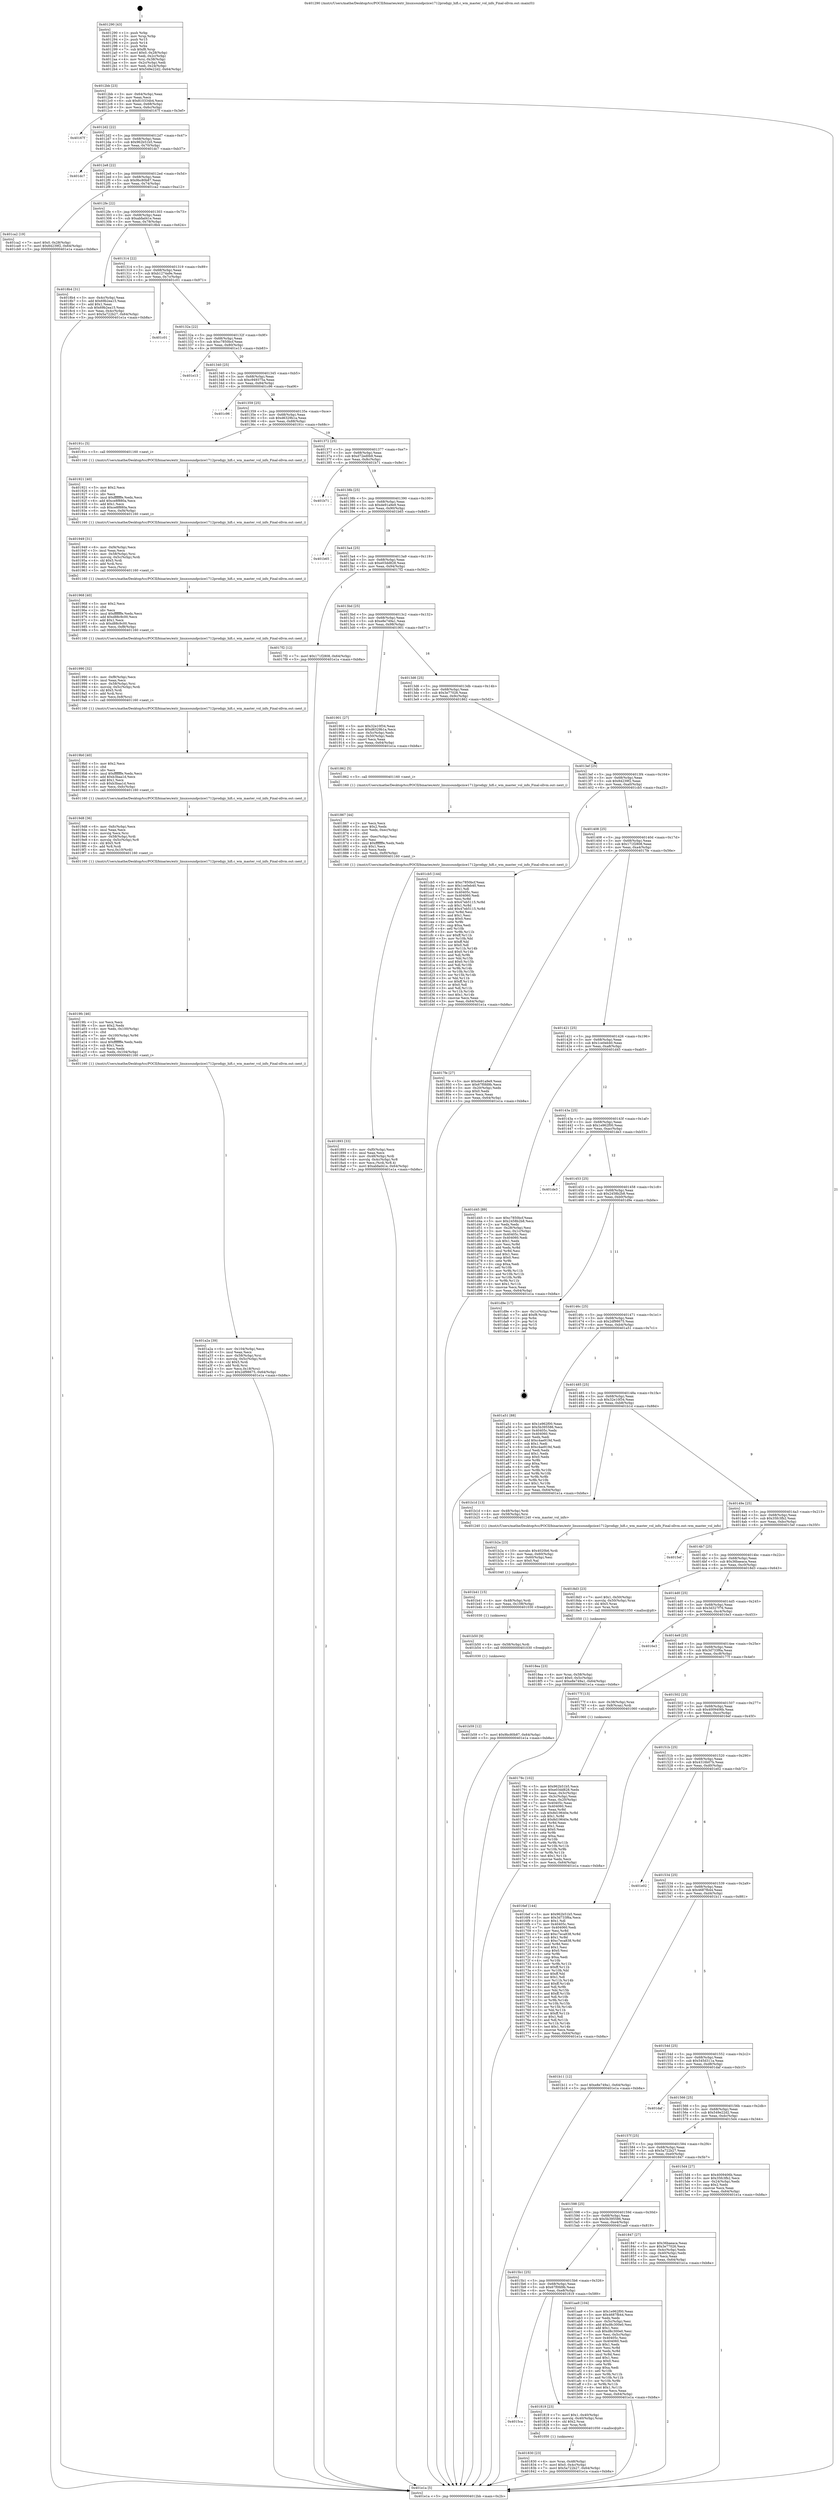 digraph "0x401290" {
  label = "0x401290 (/mnt/c/Users/mathe/Desktop/tcc/POCII/binaries/extr_linuxsoundpciice1712prodigy_hifi.c_wm_master_vol_info_Final-ollvm.out::main(0))"
  labelloc = "t"
  node[shape=record]

  Entry [label="",width=0.3,height=0.3,shape=circle,fillcolor=black,style=filled]
  "0x4012bb" [label="{
     0x4012bb [23]\l
     | [instrs]\l
     &nbsp;&nbsp;0x4012bb \<+3\>: mov -0x64(%rbp),%eax\l
     &nbsp;&nbsp;0x4012be \<+2\>: mov %eax,%ecx\l
     &nbsp;&nbsp;0x4012c0 \<+6\>: sub $0x810334b4,%ecx\l
     &nbsp;&nbsp;0x4012c6 \<+3\>: mov %eax,-0x68(%rbp)\l
     &nbsp;&nbsp;0x4012c9 \<+3\>: mov %ecx,-0x6c(%rbp)\l
     &nbsp;&nbsp;0x4012cc \<+6\>: je 000000000040167f \<main+0x3ef\>\l
  }"]
  "0x40167f" [label="{
     0x40167f\l
  }", style=dashed]
  "0x4012d2" [label="{
     0x4012d2 [22]\l
     | [instrs]\l
     &nbsp;&nbsp;0x4012d2 \<+5\>: jmp 00000000004012d7 \<main+0x47\>\l
     &nbsp;&nbsp;0x4012d7 \<+3\>: mov -0x68(%rbp),%eax\l
     &nbsp;&nbsp;0x4012da \<+5\>: sub $0x962b51b5,%eax\l
     &nbsp;&nbsp;0x4012df \<+3\>: mov %eax,-0x70(%rbp)\l
     &nbsp;&nbsp;0x4012e2 \<+6\>: je 0000000000401dc7 \<main+0xb37\>\l
  }"]
  Exit [label="",width=0.3,height=0.3,shape=circle,fillcolor=black,style=filled,peripheries=2]
  "0x401dc7" [label="{
     0x401dc7\l
  }", style=dashed]
  "0x4012e8" [label="{
     0x4012e8 [22]\l
     | [instrs]\l
     &nbsp;&nbsp;0x4012e8 \<+5\>: jmp 00000000004012ed \<main+0x5d\>\l
     &nbsp;&nbsp;0x4012ed \<+3\>: mov -0x68(%rbp),%eax\l
     &nbsp;&nbsp;0x4012f0 \<+5\>: sub $0x9bc80b87,%eax\l
     &nbsp;&nbsp;0x4012f5 \<+3\>: mov %eax,-0x74(%rbp)\l
     &nbsp;&nbsp;0x4012f8 \<+6\>: je 0000000000401ca2 \<main+0xa12\>\l
  }"]
  "0x401b59" [label="{
     0x401b59 [12]\l
     | [instrs]\l
     &nbsp;&nbsp;0x401b59 \<+7\>: movl $0x9bc80b87,-0x64(%rbp)\l
     &nbsp;&nbsp;0x401b60 \<+5\>: jmp 0000000000401e1a \<main+0xb8a\>\l
  }"]
  "0x401ca2" [label="{
     0x401ca2 [19]\l
     | [instrs]\l
     &nbsp;&nbsp;0x401ca2 \<+7\>: movl $0x0,-0x28(%rbp)\l
     &nbsp;&nbsp;0x401ca9 \<+7\>: movl $0x84239f2,-0x64(%rbp)\l
     &nbsp;&nbsp;0x401cb0 \<+5\>: jmp 0000000000401e1a \<main+0xb8a\>\l
  }"]
  "0x4012fe" [label="{
     0x4012fe [22]\l
     | [instrs]\l
     &nbsp;&nbsp;0x4012fe \<+5\>: jmp 0000000000401303 \<main+0x73\>\l
     &nbsp;&nbsp;0x401303 \<+3\>: mov -0x68(%rbp),%eax\l
     &nbsp;&nbsp;0x401306 \<+5\>: sub $0xabfad41e,%eax\l
     &nbsp;&nbsp;0x40130b \<+3\>: mov %eax,-0x78(%rbp)\l
     &nbsp;&nbsp;0x40130e \<+6\>: je 00000000004018b4 \<main+0x624\>\l
  }"]
  "0x401b50" [label="{
     0x401b50 [9]\l
     | [instrs]\l
     &nbsp;&nbsp;0x401b50 \<+4\>: mov -0x58(%rbp),%rdi\l
     &nbsp;&nbsp;0x401b54 \<+5\>: call 0000000000401030 \<free@plt\>\l
     | [calls]\l
     &nbsp;&nbsp;0x401030 \{1\} (unknown)\l
  }"]
  "0x4018b4" [label="{
     0x4018b4 [31]\l
     | [instrs]\l
     &nbsp;&nbsp;0x4018b4 \<+3\>: mov -0x4c(%rbp),%eax\l
     &nbsp;&nbsp;0x4018b7 \<+5\>: add $0x69b2ea15,%eax\l
     &nbsp;&nbsp;0x4018bc \<+3\>: add $0x1,%eax\l
     &nbsp;&nbsp;0x4018bf \<+5\>: sub $0x69b2ea15,%eax\l
     &nbsp;&nbsp;0x4018c4 \<+3\>: mov %eax,-0x4c(%rbp)\l
     &nbsp;&nbsp;0x4018c7 \<+7\>: movl $0x5a722b27,-0x64(%rbp)\l
     &nbsp;&nbsp;0x4018ce \<+5\>: jmp 0000000000401e1a \<main+0xb8a\>\l
  }"]
  "0x401314" [label="{
     0x401314 [22]\l
     | [instrs]\l
     &nbsp;&nbsp;0x401314 \<+5\>: jmp 0000000000401319 \<main+0x89\>\l
     &nbsp;&nbsp;0x401319 \<+3\>: mov -0x68(%rbp),%eax\l
     &nbsp;&nbsp;0x40131c \<+5\>: sub $0xb1274a9e,%eax\l
     &nbsp;&nbsp;0x401321 \<+3\>: mov %eax,-0x7c(%rbp)\l
     &nbsp;&nbsp;0x401324 \<+6\>: je 0000000000401c01 \<main+0x971\>\l
  }"]
  "0x401b41" [label="{
     0x401b41 [15]\l
     | [instrs]\l
     &nbsp;&nbsp;0x401b41 \<+4\>: mov -0x48(%rbp),%rdi\l
     &nbsp;&nbsp;0x401b45 \<+6\>: mov %eax,-0x108(%rbp)\l
     &nbsp;&nbsp;0x401b4b \<+5\>: call 0000000000401030 \<free@plt\>\l
     | [calls]\l
     &nbsp;&nbsp;0x401030 \{1\} (unknown)\l
  }"]
  "0x401c01" [label="{
     0x401c01\l
  }", style=dashed]
  "0x40132a" [label="{
     0x40132a [22]\l
     | [instrs]\l
     &nbsp;&nbsp;0x40132a \<+5\>: jmp 000000000040132f \<main+0x9f\>\l
     &nbsp;&nbsp;0x40132f \<+3\>: mov -0x68(%rbp),%eax\l
     &nbsp;&nbsp;0x401332 \<+5\>: sub $0xc7850bcf,%eax\l
     &nbsp;&nbsp;0x401337 \<+3\>: mov %eax,-0x80(%rbp)\l
     &nbsp;&nbsp;0x40133a \<+6\>: je 0000000000401e13 \<main+0xb83\>\l
  }"]
  "0x401b2a" [label="{
     0x401b2a [23]\l
     | [instrs]\l
     &nbsp;&nbsp;0x401b2a \<+10\>: movabs $0x4020b6,%rdi\l
     &nbsp;&nbsp;0x401b34 \<+3\>: mov %eax,-0x60(%rbp)\l
     &nbsp;&nbsp;0x401b37 \<+3\>: mov -0x60(%rbp),%esi\l
     &nbsp;&nbsp;0x401b3a \<+2\>: mov $0x0,%al\l
     &nbsp;&nbsp;0x401b3c \<+5\>: call 0000000000401040 \<printf@plt\>\l
     | [calls]\l
     &nbsp;&nbsp;0x401040 \{1\} (unknown)\l
  }"]
  "0x401e13" [label="{
     0x401e13\l
  }", style=dashed]
  "0x401340" [label="{
     0x401340 [25]\l
     | [instrs]\l
     &nbsp;&nbsp;0x401340 \<+5\>: jmp 0000000000401345 \<main+0xb5\>\l
     &nbsp;&nbsp;0x401345 \<+3\>: mov -0x68(%rbp),%eax\l
     &nbsp;&nbsp;0x401348 \<+5\>: sub $0xc949375a,%eax\l
     &nbsp;&nbsp;0x40134d \<+6\>: mov %eax,-0x84(%rbp)\l
     &nbsp;&nbsp;0x401353 \<+6\>: je 0000000000401c96 \<main+0xa06\>\l
  }"]
  "0x401a2a" [label="{
     0x401a2a [39]\l
     | [instrs]\l
     &nbsp;&nbsp;0x401a2a \<+6\>: mov -0x104(%rbp),%ecx\l
     &nbsp;&nbsp;0x401a30 \<+3\>: imul %eax,%ecx\l
     &nbsp;&nbsp;0x401a33 \<+4\>: mov -0x58(%rbp),%rsi\l
     &nbsp;&nbsp;0x401a37 \<+4\>: movslq -0x5c(%rbp),%rdi\l
     &nbsp;&nbsp;0x401a3b \<+4\>: shl $0x5,%rdi\l
     &nbsp;&nbsp;0x401a3f \<+3\>: add %rdi,%rsi\l
     &nbsp;&nbsp;0x401a42 \<+3\>: mov %ecx,0x18(%rsi)\l
     &nbsp;&nbsp;0x401a45 \<+7\>: movl $0x2df98675,-0x64(%rbp)\l
     &nbsp;&nbsp;0x401a4c \<+5\>: jmp 0000000000401e1a \<main+0xb8a\>\l
  }"]
  "0x401c96" [label="{
     0x401c96\l
  }", style=dashed]
  "0x401359" [label="{
     0x401359 [25]\l
     | [instrs]\l
     &nbsp;&nbsp;0x401359 \<+5\>: jmp 000000000040135e \<main+0xce\>\l
     &nbsp;&nbsp;0x40135e \<+3\>: mov -0x68(%rbp),%eax\l
     &nbsp;&nbsp;0x401361 \<+5\>: sub $0xd6329b1a,%eax\l
     &nbsp;&nbsp;0x401366 \<+6\>: mov %eax,-0x88(%rbp)\l
     &nbsp;&nbsp;0x40136c \<+6\>: je 000000000040191c \<main+0x68c\>\l
  }"]
  "0x4019fc" [label="{
     0x4019fc [46]\l
     | [instrs]\l
     &nbsp;&nbsp;0x4019fc \<+2\>: xor %ecx,%ecx\l
     &nbsp;&nbsp;0x4019fe \<+5\>: mov $0x2,%edx\l
     &nbsp;&nbsp;0x401a03 \<+6\>: mov %edx,-0x100(%rbp)\l
     &nbsp;&nbsp;0x401a09 \<+1\>: cltd\l
     &nbsp;&nbsp;0x401a0a \<+7\>: mov -0x100(%rbp),%r9d\l
     &nbsp;&nbsp;0x401a11 \<+3\>: idiv %r9d\l
     &nbsp;&nbsp;0x401a14 \<+6\>: imul $0xfffffffe,%edx,%edx\l
     &nbsp;&nbsp;0x401a1a \<+3\>: sub $0x1,%ecx\l
     &nbsp;&nbsp;0x401a1d \<+2\>: sub %ecx,%edx\l
     &nbsp;&nbsp;0x401a1f \<+6\>: mov %edx,-0x104(%rbp)\l
     &nbsp;&nbsp;0x401a25 \<+5\>: call 0000000000401160 \<next_i\>\l
     | [calls]\l
     &nbsp;&nbsp;0x401160 \{1\} (/mnt/c/Users/mathe/Desktop/tcc/POCII/binaries/extr_linuxsoundpciice1712prodigy_hifi.c_wm_master_vol_info_Final-ollvm.out::next_i)\l
  }"]
  "0x40191c" [label="{
     0x40191c [5]\l
     | [instrs]\l
     &nbsp;&nbsp;0x40191c \<+5\>: call 0000000000401160 \<next_i\>\l
     | [calls]\l
     &nbsp;&nbsp;0x401160 \{1\} (/mnt/c/Users/mathe/Desktop/tcc/POCII/binaries/extr_linuxsoundpciice1712prodigy_hifi.c_wm_master_vol_info_Final-ollvm.out::next_i)\l
  }"]
  "0x401372" [label="{
     0x401372 [25]\l
     | [instrs]\l
     &nbsp;&nbsp;0x401372 \<+5\>: jmp 0000000000401377 \<main+0xe7\>\l
     &nbsp;&nbsp;0x401377 \<+3\>: mov -0x68(%rbp),%eax\l
     &nbsp;&nbsp;0x40137a \<+5\>: sub $0xd72ed0b9,%eax\l
     &nbsp;&nbsp;0x40137f \<+6\>: mov %eax,-0x8c(%rbp)\l
     &nbsp;&nbsp;0x401385 \<+6\>: je 0000000000401b71 \<main+0x8e1\>\l
  }"]
  "0x4019d8" [label="{
     0x4019d8 [36]\l
     | [instrs]\l
     &nbsp;&nbsp;0x4019d8 \<+6\>: mov -0xfc(%rbp),%ecx\l
     &nbsp;&nbsp;0x4019de \<+3\>: imul %eax,%ecx\l
     &nbsp;&nbsp;0x4019e1 \<+3\>: movslq %ecx,%rsi\l
     &nbsp;&nbsp;0x4019e4 \<+4\>: mov -0x58(%rbp),%rdi\l
     &nbsp;&nbsp;0x4019e8 \<+4\>: movslq -0x5c(%rbp),%r8\l
     &nbsp;&nbsp;0x4019ec \<+4\>: shl $0x5,%r8\l
     &nbsp;&nbsp;0x4019f0 \<+3\>: add %r8,%rdi\l
     &nbsp;&nbsp;0x4019f3 \<+4\>: mov %rsi,0x10(%rdi)\l
     &nbsp;&nbsp;0x4019f7 \<+5\>: call 0000000000401160 \<next_i\>\l
     | [calls]\l
     &nbsp;&nbsp;0x401160 \{1\} (/mnt/c/Users/mathe/Desktop/tcc/POCII/binaries/extr_linuxsoundpciice1712prodigy_hifi.c_wm_master_vol_info_Final-ollvm.out::next_i)\l
  }"]
  "0x401b71" [label="{
     0x401b71\l
  }", style=dashed]
  "0x40138b" [label="{
     0x40138b [25]\l
     | [instrs]\l
     &nbsp;&nbsp;0x40138b \<+5\>: jmp 0000000000401390 \<main+0x100\>\l
     &nbsp;&nbsp;0x401390 \<+3\>: mov -0x68(%rbp),%eax\l
     &nbsp;&nbsp;0x401393 \<+5\>: sub $0xde91a9e9,%eax\l
     &nbsp;&nbsp;0x401398 \<+6\>: mov %eax,-0x90(%rbp)\l
     &nbsp;&nbsp;0x40139e \<+6\>: je 0000000000401b65 \<main+0x8d5\>\l
  }"]
  "0x4019b0" [label="{
     0x4019b0 [40]\l
     | [instrs]\l
     &nbsp;&nbsp;0x4019b0 \<+5\>: mov $0x2,%ecx\l
     &nbsp;&nbsp;0x4019b5 \<+1\>: cltd\l
     &nbsp;&nbsp;0x4019b6 \<+2\>: idiv %ecx\l
     &nbsp;&nbsp;0x4019b8 \<+6\>: imul $0xfffffffe,%edx,%ecx\l
     &nbsp;&nbsp;0x4019be \<+6\>: add $0xb3baa1d,%ecx\l
     &nbsp;&nbsp;0x4019c4 \<+3\>: add $0x1,%ecx\l
     &nbsp;&nbsp;0x4019c7 \<+6\>: sub $0xb3baa1d,%ecx\l
     &nbsp;&nbsp;0x4019cd \<+6\>: mov %ecx,-0xfc(%rbp)\l
     &nbsp;&nbsp;0x4019d3 \<+5\>: call 0000000000401160 \<next_i\>\l
     | [calls]\l
     &nbsp;&nbsp;0x401160 \{1\} (/mnt/c/Users/mathe/Desktop/tcc/POCII/binaries/extr_linuxsoundpciice1712prodigy_hifi.c_wm_master_vol_info_Final-ollvm.out::next_i)\l
  }"]
  "0x401b65" [label="{
     0x401b65\l
  }", style=dashed]
  "0x4013a4" [label="{
     0x4013a4 [25]\l
     | [instrs]\l
     &nbsp;&nbsp;0x4013a4 \<+5\>: jmp 00000000004013a9 \<main+0x119\>\l
     &nbsp;&nbsp;0x4013a9 \<+3\>: mov -0x68(%rbp),%eax\l
     &nbsp;&nbsp;0x4013ac \<+5\>: sub $0xe03dd828,%eax\l
     &nbsp;&nbsp;0x4013b1 \<+6\>: mov %eax,-0x94(%rbp)\l
     &nbsp;&nbsp;0x4013b7 \<+6\>: je 00000000004017f2 \<main+0x562\>\l
  }"]
  "0x401990" [label="{
     0x401990 [32]\l
     | [instrs]\l
     &nbsp;&nbsp;0x401990 \<+6\>: mov -0xf8(%rbp),%ecx\l
     &nbsp;&nbsp;0x401996 \<+3\>: imul %eax,%ecx\l
     &nbsp;&nbsp;0x401999 \<+4\>: mov -0x58(%rbp),%rsi\l
     &nbsp;&nbsp;0x40199d \<+4\>: movslq -0x5c(%rbp),%rdi\l
     &nbsp;&nbsp;0x4019a1 \<+4\>: shl $0x5,%rdi\l
     &nbsp;&nbsp;0x4019a5 \<+3\>: add %rdi,%rsi\l
     &nbsp;&nbsp;0x4019a8 \<+3\>: mov %ecx,0x8(%rsi)\l
     &nbsp;&nbsp;0x4019ab \<+5\>: call 0000000000401160 \<next_i\>\l
     | [calls]\l
     &nbsp;&nbsp;0x401160 \{1\} (/mnt/c/Users/mathe/Desktop/tcc/POCII/binaries/extr_linuxsoundpciice1712prodigy_hifi.c_wm_master_vol_info_Final-ollvm.out::next_i)\l
  }"]
  "0x4017f2" [label="{
     0x4017f2 [12]\l
     | [instrs]\l
     &nbsp;&nbsp;0x4017f2 \<+7\>: movl $0x171f2808,-0x64(%rbp)\l
     &nbsp;&nbsp;0x4017f9 \<+5\>: jmp 0000000000401e1a \<main+0xb8a\>\l
  }"]
  "0x4013bd" [label="{
     0x4013bd [25]\l
     | [instrs]\l
     &nbsp;&nbsp;0x4013bd \<+5\>: jmp 00000000004013c2 \<main+0x132\>\l
     &nbsp;&nbsp;0x4013c2 \<+3\>: mov -0x68(%rbp),%eax\l
     &nbsp;&nbsp;0x4013c5 \<+5\>: sub $0xe8e749a1,%eax\l
     &nbsp;&nbsp;0x4013ca \<+6\>: mov %eax,-0x98(%rbp)\l
     &nbsp;&nbsp;0x4013d0 \<+6\>: je 0000000000401901 \<main+0x671\>\l
  }"]
  "0x401968" [label="{
     0x401968 [40]\l
     | [instrs]\l
     &nbsp;&nbsp;0x401968 \<+5\>: mov $0x2,%ecx\l
     &nbsp;&nbsp;0x40196d \<+1\>: cltd\l
     &nbsp;&nbsp;0x40196e \<+2\>: idiv %ecx\l
     &nbsp;&nbsp;0x401970 \<+6\>: imul $0xfffffffe,%edx,%ecx\l
     &nbsp;&nbsp;0x401976 \<+6\>: add $0xd88c9c00,%ecx\l
     &nbsp;&nbsp;0x40197c \<+3\>: add $0x1,%ecx\l
     &nbsp;&nbsp;0x40197f \<+6\>: sub $0xd88c9c00,%ecx\l
     &nbsp;&nbsp;0x401985 \<+6\>: mov %ecx,-0xf8(%rbp)\l
     &nbsp;&nbsp;0x40198b \<+5\>: call 0000000000401160 \<next_i\>\l
     | [calls]\l
     &nbsp;&nbsp;0x401160 \{1\} (/mnt/c/Users/mathe/Desktop/tcc/POCII/binaries/extr_linuxsoundpciice1712prodigy_hifi.c_wm_master_vol_info_Final-ollvm.out::next_i)\l
  }"]
  "0x401901" [label="{
     0x401901 [27]\l
     | [instrs]\l
     &nbsp;&nbsp;0x401901 \<+5\>: mov $0x32e10f34,%eax\l
     &nbsp;&nbsp;0x401906 \<+5\>: mov $0xd6329b1a,%ecx\l
     &nbsp;&nbsp;0x40190b \<+3\>: mov -0x5c(%rbp),%edx\l
     &nbsp;&nbsp;0x40190e \<+3\>: cmp -0x50(%rbp),%edx\l
     &nbsp;&nbsp;0x401911 \<+3\>: cmovl %ecx,%eax\l
     &nbsp;&nbsp;0x401914 \<+3\>: mov %eax,-0x64(%rbp)\l
     &nbsp;&nbsp;0x401917 \<+5\>: jmp 0000000000401e1a \<main+0xb8a\>\l
  }"]
  "0x4013d6" [label="{
     0x4013d6 [25]\l
     | [instrs]\l
     &nbsp;&nbsp;0x4013d6 \<+5\>: jmp 00000000004013db \<main+0x14b\>\l
     &nbsp;&nbsp;0x4013db \<+3\>: mov -0x68(%rbp),%eax\l
     &nbsp;&nbsp;0x4013de \<+5\>: sub $0x3e77026,%eax\l
     &nbsp;&nbsp;0x4013e3 \<+6\>: mov %eax,-0x9c(%rbp)\l
     &nbsp;&nbsp;0x4013e9 \<+6\>: je 0000000000401862 \<main+0x5d2\>\l
  }"]
  "0x401949" [label="{
     0x401949 [31]\l
     | [instrs]\l
     &nbsp;&nbsp;0x401949 \<+6\>: mov -0xf4(%rbp),%ecx\l
     &nbsp;&nbsp;0x40194f \<+3\>: imul %eax,%ecx\l
     &nbsp;&nbsp;0x401952 \<+4\>: mov -0x58(%rbp),%rsi\l
     &nbsp;&nbsp;0x401956 \<+4\>: movslq -0x5c(%rbp),%rdi\l
     &nbsp;&nbsp;0x40195a \<+4\>: shl $0x5,%rdi\l
     &nbsp;&nbsp;0x40195e \<+3\>: add %rdi,%rsi\l
     &nbsp;&nbsp;0x401961 \<+2\>: mov %ecx,(%rsi)\l
     &nbsp;&nbsp;0x401963 \<+5\>: call 0000000000401160 \<next_i\>\l
     | [calls]\l
     &nbsp;&nbsp;0x401160 \{1\} (/mnt/c/Users/mathe/Desktop/tcc/POCII/binaries/extr_linuxsoundpciice1712prodigy_hifi.c_wm_master_vol_info_Final-ollvm.out::next_i)\l
  }"]
  "0x401862" [label="{
     0x401862 [5]\l
     | [instrs]\l
     &nbsp;&nbsp;0x401862 \<+5\>: call 0000000000401160 \<next_i\>\l
     | [calls]\l
     &nbsp;&nbsp;0x401160 \{1\} (/mnt/c/Users/mathe/Desktop/tcc/POCII/binaries/extr_linuxsoundpciice1712prodigy_hifi.c_wm_master_vol_info_Final-ollvm.out::next_i)\l
  }"]
  "0x4013ef" [label="{
     0x4013ef [25]\l
     | [instrs]\l
     &nbsp;&nbsp;0x4013ef \<+5\>: jmp 00000000004013f4 \<main+0x164\>\l
     &nbsp;&nbsp;0x4013f4 \<+3\>: mov -0x68(%rbp),%eax\l
     &nbsp;&nbsp;0x4013f7 \<+5\>: sub $0x84239f2,%eax\l
     &nbsp;&nbsp;0x4013fc \<+6\>: mov %eax,-0xa0(%rbp)\l
     &nbsp;&nbsp;0x401402 \<+6\>: je 0000000000401cb5 \<main+0xa25\>\l
  }"]
  "0x401921" [label="{
     0x401921 [40]\l
     | [instrs]\l
     &nbsp;&nbsp;0x401921 \<+5\>: mov $0x2,%ecx\l
     &nbsp;&nbsp;0x401926 \<+1\>: cltd\l
     &nbsp;&nbsp;0x401927 \<+2\>: idiv %ecx\l
     &nbsp;&nbsp;0x401929 \<+6\>: imul $0xfffffffe,%edx,%ecx\l
     &nbsp;&nbsp;0x40192f \<+6\>: add $0xce8f880a,%ecx\l
     &nbsp;&nbsp;0x401935 \<+3\>: add $0x1,%ecx\l
     &nbsp;&nbsp;0x401938 \<+6\>: sub $0xce8f880a,%ecx\l
     &nbsp;&nbsp;0x40193e \<+6\>: mov %ecx,-0xf4(%rbp)\l
     &nbsp;&nbsp;0x401944 \<+5\>: call 0000000000401160 \<next_i\>\l
     | [calls]\l
     &nbsp;&nbsp;0x401160 \{1\} (/mnt/c/Users/mathe/Desktop/tcc/POCII/binaries/extr_linuxsoundpciice1712prodigy_hifi.c_wm_master_vol_info_Final-ollvm.out::next_i)\l
  }"]
  "0x401cb5" [label="{
     0x401cb5 [144]\l
     | [instrs]\l
     &nbsp;&nbsp;0x401cb5 \<+5\>: mov $0xc7850bcf,%eax\l
     &nbsp;&nbsp;0x401cba \<+5\>: mov $0x1ce0eb40,%ecx\l
     &nbsp;&nbsp;0x401cbf \<+2\>: mov $0x1,%dl\l
     &nbsp;&nbsp;0x401cc1 \<+7\>: mov 0x40405c,%esi\l
     &nbsp;&nbsp;0x401cc8 \<+7\>: mov 0x404060,%edi\l
     &nbsp;&nbsp;0x401ccf \<+3\>: mov %esi,%r8d\l
     &nbsp;&nbsp;0x401cd2 \<+7\>: sub $0x47eb5115,%r8d\l
     &nbsp;&nbsp;0x401cd9 \<+4\>: sub $0x1,%r8d\l
     &nbsp;&nbsp;0x401cdd \<+7\>: add $0x47eb5115,%r8d\l
     &nbsp;&nbsp;0x401ce4 \<+4\>: imul %r8d,%esi\l
     &nbsp;&nbsp;0x401ce8 \<+3\>: and $0x1,%esi\l
     &nbsp;&nbsp;0x401ceb \<+3\>: cmp $0x0,%esi\l
     &nbsp;&nbsp;0x401cee \<+4\>: sete %r9b\l
     &nbsp;&nbsp;0x401cf2 \<+3\>: cmp $0xa,%edi\l
     &nbsp;&nbsp;0x401cf5 \<+4\>: setl %r10b\l
     &nbsp;&nbsp;0x401cf9 \<+3\>: mov %r9b,%r11b\l
     &nbsp;&nbsp;0x401cfc \<+4\>: xor $0xff,%r11b\l
     &nbsp;&nbsp;0x401d00 \<+3\>: mov %r10b,%bl\l
     &nbsp;&nbsp;0x401d03 \<+3\>: xor $0xff,%bl\l
     &nbsp;&nbsp;0x401d06 \<+3\>: xor $0x0,%dl\l
     &nbsp;&nbsp;0x401d09 \<+3\>: mov %r11b,%r14b\l
     &nbsp;&nbsp;0x401d0c \<+4\>: and $0x0,%r14b\l
     &nbsp;&nbsp;0x401d10 \<+3\>: and %dl,%r9b\l
     &nbsp;&nbsp;0x401d13 \<+3\>: mov %bl,%r15b\l
     &nbsp;&nbsp;0x401d16 \<+4\>: and $0x0,%r15b\l
     &nbsp;&nbsp;0x401d1a \<+3\>: and %dl,%r10b\l
     &nbsp;&nbsp;0x401d1d \<+3\>: or %r9b,%r14b\l
     &nbsp;&nbsp;0x401d20 \<+3\>: or %r10b,%r15b\l
     &nbsp;&nbsp;0x401d23 \<+3\>: xor %r15b,%r14b\l
     &nbsp;&nbsp;0x401d26 \<+3\>: or %bl,%r11b\l
     &nbsp;&nbsp;0x401d29 \<+4\>: xor $0xff,%r11b\l
     &nbsp;&nbsp;0x401d2d \<+3\>: or $0x0,%dl\l
     &nbsp;&nbsp;0x401d30 \<+3\>: and %dl,%r11b\l
     &nbsp;&nbsp;0x401d33 \<+3\>: or %r11b,%r14b\l
     &nbsp;&nbsp;0x401d36 \<+4\>: test $0x1,%r14b\l
     &nbsp;&nbsp;0x401d3a \<+3\>: cmovne %ecx,%eax\l
     &nbsp;&nbsp;0x401d3d \<+3\>: mov %eax,-0x64(%rbp)\l
     &nbsp;&nbsp;0x401d40 \<+5\>: jmp 0000000000401e1a \<main+0xb8a\>\l
  }"]
  "0x401408" [label="{
     0x401408 [25]\l
     | [instrs]\l
     &nbsp;&nbsp;0x401408 \<+5\>: jmp 000000000040140d \<main+0x17d\>\l
     &nbsp;&nbsp;0x40140d \<+3\>: mov -0x68(%rbp),%eax\l
     &nbsp;&nbsp;0x401410 \<+5\>: sub $0x171f2808,%eax\l
     &nbsp;&nbsp;0x401415 \<+6\>: mov %eax,-0xa4(%rbp)\l
     &nbsp;&nbsp;0x40141b \<+6\>: je 00000000004017fe \<main+0x56e\>\l
  }"]
  "0x4018ea" [label="{
     0x4018ea [23]\l
     | [instrs]\l
     &nbsp;&nbsp;0x4018ea \<+4\>: mov %rax,-0x58(%rbp)\l
     &nbsp;&nbsp;0x4018ee \<+7\>: movl $0x0,-0x5c(%rbp)\l
     &nbsp;&nbsp;0x4018f5 \<+7\>: movl $0xe8e749a1,-0x64(%rbp)\l
     &nbsp;&nbsp;0x4018fc \<+5\>: jmp 0000000000401e1a \<main+0xb8a\>\l
  }"]
  "0x4017fe" [label="{
     0x4017fe [27]\l
     | [instrs]\l
     &nbsp;&nbsp;0x4017fe \<+5\>: mov $0xde91a9e9,%eax\l
     &nbsp;&nbsp;0x401803 \<+5\>: mov $0x67f0fd9b,%ecx\l
     &nbsp;&nbsp;0x401808 \<+3\>: mov -0x20(%rbp),%edx\l
     &nbsp;&nbsp;0x40180b \<+3\>: cmp $0x0,%edx\l
     &nbsp;&nbsp;0x40180e \<+3\>: cmove %ecx,%eax\l
     &nbsp;&nbsp;0x401811 \<+3\>: mov %eax,-0x64(%rbp)\l
     &nbsp;&nbsp;0x401814 \<+5\>: jmp 0000000000401e1a \<main+0xb8a\>\l
  }"]
  "0x401421" [label="{
     0x401421 [25]\l
     | [instrs]\l
     &nbsp;&nbsp;0x401421 \<+5\>: jmp 0000000000401426 \<main+0x196\>\l
     &nbsp;&nbsp;0x401426 \<+3\>: mov -0x68(%rbp),%eax\l
     &nbsp;&nbsp;0x401429 \<+5\>: sub $0x1ce0eb40,%eax\l
     &nbsp;&nbsp;0x40142e \<+6\>: mov %eax,-0xa8(%rbp)\l
     &nbsp;&nbsp;0x401434 \<+6\>: je 0000000000401d45 \<main+0xab5\>\l
  }"]
  "0x401893" [label="{
     0x401893 [33]\l
     | [instrs]\l
     &nbsp;&nbsp;0x401893 \<+6\>: mov -0xf0(%rbp),%ecx\l
     &nbsp;&nbsp;0x401899 \<+3\>: imul %eax,%ecx\l
     &nbsp;&nbsp;0x40189c \<+4\>: mov -0x48(%rbp),%rdi\l
     &nbsp;&nbsp;0x4018a0 \<+4\>: movslq -0x4c(%rbp),%r8\l
     &nbsp;&nbsp;0x4018a4 \<+4\>: mov %ecx,(%rdi,%r8,4)\l
     &nbsp;&nbsp;0x4018a8 \<+7\>: movl $0xabfad41e,-0x64(%rbp)\l
     &nbsp;&nbsp;0x4018af \<+5\>: jmp 0000000000401e1a \<main+0xb8a\>\l
  }"]
  "0x401d45" [label="{
     0x401d45 [89]\l
     | [instrs]\l
     &nbsp;&nbsp;0x401d45 \<+5\>: mov $0xc7850bcf,%eax\l
     &nbsp;&nbsp;0x401d4a \<+5\>: mov $0x2458b2b8,%ecx\l
     &nbsp;&nbsp;0x401d4f \<+2\>: xor %edx,%edx\l
     &nbsp;&nbsp;0x401d51 \<+3\>: mov -0x28(%rbp),%esi\l
     &nbsp;&nbsp;0x401d54 \<+3\>: mov %esi,-0x1c(%rbp)\l
     &nbsp;&nbsp;0x401d57 \<+7\>: mov 0x40405c,%esi\l
     &nbsp;&nbsp;0x401d5e \<+7\>: mov 0x404060,%edi\l
     &nbsp;&nbsp;0x401d65 \<+3\>: sub $0x1,%edx\l
     &nbsp;&nbsp;0x401d68 \<+3\>: mov %esi,%r8d\l
     &nbsp;&nbsp;0x401d6b \<+3\>: add %edx,%r8d\l
     &nbsp;&nbsp;0x401d6e \<+4\>: imul %r8d,%esi\l
     &nbsp;&nbsp;0x401d72 \<+3\>: and $0x1,%esi\l
     &nbsp;&nbsp;0x401d75 \<+3\>: cmp $0x0,%esi\l
     &nbsp;&nbsp;0x401d78 \<+4\>: sete %r9b\l
     &nbsp;&nbsp;0x401d7c \<+3\>: cmp $0xa,%edi\l
     &nbsp;&nbsp;0x401d7f \<+4\>: setl %r10b\l
     &nbsp;&nbsp;0x401d83 \<+3\>: mov %r9b,%r11b\l
     &nbsp;&nbsp;0x401d86 \<+3\>: and %r10b,%r11b\l
     &nbsp;&nbsp;0x401d89 \<+3\>: xor %r10b,%r9b\l
     &nbsp;&nbsp;0x401d8c \<+3\>: or %r9b,%r11b\l
     &nbsp;&nbsp;0x401d8f \<+4\>: test $0x1,%r11b\l
     &nbsp;&nbsp;0x401d93 \<+3\>: cmovne %ecx,%eax\l
     &nbsp;&nbsp;0x401d96 \<+3\>: mov %eax,-0x64(%rbp)\l
     &nbsp;&nbsp;0x401d99 \<+5\>: jmp 0000000000401e1a \<main+0xb8a\>\l
  }"]
  "0x40143a" [label="{
     0x40143a [25]\l
     | [instrs]\l
     &nbsp;&nbsp;0x40143a \<+5\>: jmp 000000000040143f \<main+0x1af\>\l
     &nbsp;&nbsp;0x40143f \<+3\>: mov -0x68(%rbp),%eax\l
     &nbsp;&nbsp;0x401442 \<+5\>: sub $0x1e962f00,%eax\l
     &nbsp;&nbsp;0x401447 \<+6\>: mov %eax,-0xac(%rbp)\l
     &nbsp;&nbsp;0x40144d \<+6\>: je 0000000000401de3 \<main+0xb53\>\l
  }"]
  "0x401867" [label="{
     0x401867 [44]\l
     | [instrs]\l
     &nbsp;&nbsp;0x401867 \<+2\>: xor %ecx,%ecx\l
     &nbsp;&nbsp;0x401869 \<+5\>: mov $0x2,%edx\l
     &nbsp;&nbsp;0x40186e \<+6\>: mov %edx,-0xec(%rbp)\l
     &nbsp;&nbsp;0x401874 \<+1\>: cltd\l
     &nbsp;&nbsp;0x401875 \<+6\>: mov -0xec(%rbp),%esi\l
     &nbsp;&nbsp;0x40187b \<+2\>: idiv %esi\l
     &nbsp;&nbsp;0x40187d \<+6\>: imul $0xfffffffe,%edx,%edx\l
     &nbsp;&nbsp;0x401883 \<+3\>: sub $0x1,%ecx\l
     &nbsp;&nbsp;0x401886 \<+2\>: sub %ecx,%edx\l
     &nbsp;&nbsp;0x401888 \<+6\>: mov %edx,-0xf0(%rbp)\l
     &nbsp;&nbsp;0x40188e \<+5\>: call 0000000000401160 \<next_i\>\l
     | [calls]\l
     &nbsp;&nbsp;0x401160 \{1\} (/mnt/c/Users/mathe/Desktop/tcc/POCII/binaries/extr_linuxsoundpciice1712prodigy_hifi.c_wm_master_vol_info_Final-ollvm.out::next_i)\l
  }"]
  "0x401de3" [label="{
     0x401de3\l
  }", style=dashed]
  "0x401453" [label="{
     0x401453 [25]\l
     | [instrs]\l
     &nbsp;&nbsp;0x401453 \<+5\>: jmp 0000000000401458 \<main+0x1c8\>\l
     &nbsp;&nbsp;0x401458 \<+3\>: mov -0x68(%rbp),%eax\l
     &nbsp;&nbsp;0x40145b \<+5\>: sub $0x2458b2b8,%eax\l
     &nbsp;&nbsp;0x401460 \<+6\>: mov %eax,-0xb0(%rbp)\l
     &nbsp;&nbsp;0x401466 \<+6\>: je 0000000000401d9e \<main+0xb0e\>\l
  }"]
  "0x401830" [label="{
     0x401830 [23]\l
     | [instrs]\l
     &nbsp;&nbsp;0x401830 \<+4\>: mov %rax,-0x48(%rbp)\l
     &nbsp;&nbsp;0x401834 \<+7\>: movl $0x0,-0x4c(%rbp)\l
     &nbsp;&nbsp;0x40183b \<+7\>: movl $0x5a722b27,-0x64(%rbp)\l
     &nbsp;&nbsp;0x401842 \<+5\>: jmp 0000000000401e1a \<main+0xb8a\>\l
  }"]
  "0x401d9e" [label="{
     0x401d9e [17]\l
     | [instrs]\l
     &nbsp;&nbsp;0x401d9e \<+3\>: mov -0x1c(%rbp),%eax\l
     &nbsp;&nbsp;0x401da1 \<+7\>: add $0xf8,%rsp\l
     &nbsp;&nbsp;0x401da8 \<+1\>: pop %rbx\l
     &nbsp;&nbsp;0x401da9 \<+2\>: pop %r14\l
     &nbsp;&nbsp;0x401dab \<+2\>: pop %r15\l
     &nbsp;&nbsp;0x401dad \<+1\>: pop %rbp\l
     &nbsp;&nbsp;0x401dae \<+1\>: ret\l
  }"]
  "0x40146c" [label="{
     0x40146c [25]\l
     | [instrs]\l
     &nbsp;&nbsp;0x40146c \<+5\>: jmp 0000000000401471 \<main+0x1e1\>\l
     &nbsp;&nbsp;0x401471 \<+3\>: mov -0x68(%rbp),%eax\l
     &nbsp;&nbsp;0x401474 \<+5\>: sub $0x2df98675,%eax\l
     &nbsp;&nbsp;0x401479 \<+6\>: mov %eax,-0xb4(%rbp)\l
     &nbsp;&nbsp;0x40147f \<+6\>: je 0000000000401a51 \<main+0x7c1\>\l
  }"]
  "0x4015ca" [label="{
     0x4015ca\l
  }", style=dashed]
  "0x401a51" [label="{
     0x401a51 [88]\l
     | [instrs]\l
     &nbsp;&nbsp;0x401a51 \<+5\>: mov $0x1e962f00,%eax\l
     &nbsp;&nbsp;0x401a56 \<+5\>: mov $0x5b395586,%ecx\l
     &nbsp;&nbsp;0x401a5b \<+7\>: mov 0x40405c,%edx\l
     &nbsp;&nbsp;0x401a62 \<+7\>: mov 0x404060,%esi\l
     &nbsp;&nbsp;0x401a69 \<+2\>: mov %edx,%edi\l
     &nbsp;&nbsp;0x401a6b \<+6\>: add $0xc4ae919d,%edi\l
     &nbsp;&nbsp;0x401a71 \<+3\>: sub $0x1,%edi\l
     &nbsp;&nbsp;0x401a74 \<+6\>: sub $0xc4ae919d,%edi\l
     &nbsp;&nbsp;0x401a7a \<+3\>: imul %edi,%edx\l
     &nbsp;&nbsp;0x401a7d \<+3\>: and $0x1,%edx\l
     &nbsp;&nbsp;0x401a80 \<+3\>: cmp $0x0,%edx\l
     &nbsp;&nbsp;0x401a83 \<+4\>: sete %r8b\l
     &nbsp;&nbsp;0x401a87 \<+3\>: cmp $0xa,%esi\l
     &nbsp;&nbsp;0x401a8a \<+4\>: setl %r9b\l
     &nbsp;&nbsp;0x401a8e \<+3\>: mov %r8b,%r10b\l
     &nbsp;&nbsp;0x401a91 \<+3\>: and %r9b,%r10b\l
     &nbsp;&nbsp;0x401a94 \<+3\>: xor %r9b,%r8b\l
     &nbsp;&nbsp;0x401a97 \<+3\>: or %r8b,%r10b\l
     &nbsp;&nbsp;0x401a9a \<+4\>: test $0x1,%r10b\l
     &nbsp;&nbsp;0x401a9e \<+3\>: cmovne %ecx,%eax\l
     &nbsp;&nbsp;0x401aa1 \<+3\>: mov %eax,-0x64(%rbp)\l
     &nbsp;&nbsp;0x401aa4 \<+5\>: jmp 0000000000401e1a \<main+0xb8a\>\l
  }"]
  "0x401485" [label="{
     0x401485 [25]\l
     | [instrs]\l
     &nbsp;&nbsp;0x401485 \<+5\>: jmp 000000000040148a \<main+0x1fa\>\l
     &nbsp;&nbsp;0x40148a \<+3\>: mov -0x68(%rbp),%eax\l
     &nbsp;&nbsp;0x40148d \<+5\>: sub $0x32e10f34,%eax\l
     &nbsp;&nbsp;0x401492 \<+6\>: mov %eax,-0xb8(%rbp)\l
     &nbsp;&nbsp;0x401498 \<+6\>: je 0000000000401b1d \<main+0x88d\>\l
  }"]
  "0x401819" [label="{
     0x401819 [23]\l
     | [instrs]\l
     &nbsp;&nbsp;0x401819 \<+7\>: movl $0x1,-0x40(%rbp)\l
     &nbsp;&nbsp;0x401820 \<+4\>: movslq -0x40(%rbp),%rax\l
     &nbsp;&nbsp;0x401824 \<+4\>: shl $0x2,%rax\l
     &nbsp;&nbsp;0x401828 \<+3\>: mov %rax,%rdi\l
     &nbsp;&nbsp;0x40182b \<+5\>: call 0000000000401050 \<malloc@plt\>\l
     | [calls]\l
     &nbsp;&nbsp;0x401050 \{1\} (unknown)\l
  }"]
  "0x401b1d" [label="{
     0x401b1d [13]\l
     | [instrs]\l
     &nbsp;&nbsp;0x401b1d \<+4\>: mov -0x48(%rbp),%rdi\l
     &nbsp;&nbsp;0x401b21 \<+4\>: mov -0x58(%rbp),%rsi\l
     &nbsp;&nbsp;0x401b25 \<+5\>: call 0000000000401240 \<wm_master_vol_info\>\l
     | [calls]\l
     &nbsp;&nbsp;0x401240 \{1\} (/mnt/c/Users/mathe/Desktop/tcc/POCII/binaries/extr_linuxsoundpciice1712prodigy_hifi.c_wm_master_vol_info_Final-ollvm.out::wm_master_vol_info)\l
  }"]
  "0x40149e" [label="{
     0x40149e [25]\l
     | [instrs]\l
     &nbsp;&nbsp;0x40149e \<+5\>: jmp 00000000004014a3 \<main+0x213\>\l
     &nbsp;&nbsp;0x4014a3 \<+3\>: mov -0x68(%rbp),%eax\l
     &nbsp;&nbsp;0x4014a6 \<+5\>: sub $0x35fc3fb2,%eax\l
     &nbsp;&nbsp;0x4014ab \<+6\>: mov %eax,-0xbc(%rbp)\l
     &nbsp;&nbsp;0x4014b1 \<+6\>: je 00000000004015ef \<main+0x35f\>\l
  }"]
  "0x4015b1" [label="{
     0x4015b1 [25]\l
     | [instrs]\l
     &nbsp;&nbsp;0x4015b1 \<+5\>: jmp 00000000004015b6 \<main+0x326\>\l
     &nbsp;&nbsp;0x4015b6 \<+3\>: mov -0x68(%rbp),%eax\l
     &nbsp;&nbsp;0x4015b9 \<+5\>: sub $0x67f0fd9b,%eax\l
     &nbsp;&nbsp;0x4015be \<+6\>: mov %eax,-0xe8(%rbp)\l
     &nbsp;&nbsp;0x4015c4 \<+6\>: je 0000000000401819 \<main+0x589\>\l
  }"]
  "0x4015ef" [label="{
     0x4015ef\l
  }", style=dashed]
  "0x4014b7" [label="{
     0x4014b7 [25]\l
     | [instrs]\l
     &nbsp;&nbsp;0x4014b7 \<+5\>: jmp 00000000004014bc \<main+0x22c\>\l
     &nbsp;&nbsp;0x4014bc \<+3\>: mov -0x68(%rbp),%eax\l
     &nbsp;&nbsp;0x4014bf \<+5\>: sub $0x36baeaca,%eax\l
     &nbsp;&nbsp;0x4014c4 \<+6\>: mov %eax,-0xc0(%rbp)\l
     &nbsp;&nbsp;0x4014ca \<+6\>: je 00000000004018d3 \<main+0x643\>\l
  }"]
  "0x401aa9" [label="{
     0x401aa9 [104]\l
     | [instrs]\l
     &nbsp;&nbsp;0x401aa9 \<+5\>: mov $0x1e962f00,%eax\l
     &nbsp;&nbsp;0x401aae \<+5\>: mov $0x4687fb44,%ecx\l
     &nbsp;&nbsp;0x401ab3 \<+2\>: xor %edx,%edx\l
     &nbsp;&nbsp;0x401ab5 \<+3\>: mov -0x5c(%rbp),%esi\l
     &nbsp;&nbsp;0x401ab8 \<+6\>: add $0xd8c300e0,%esi\l
     &nbsp;&nbsp;0x401abe \<+3\>: add $0x1,%esi\l
     &nbsp;&nbsp;0x401ac1 \<+6\>: sub $0xd8c300e0,%esi\l
     &nbsp;&nbsp;0x401ac7 \<+3\>: mov %esi,-0x5c(%rbp)\l
     &nbsp;&nbsp;0x401aca \<+7\>: mov 0x40405c,%esi\l
     &nbsp;&nbsp;0x401ad1 \<+7\>: mov 0x404060,%edi\l
     &nbsp;&nbsp;0x401ad8 \<+3\>: sub $0x1,%edx\l
     &nbsp;&nbsp;0x401adb \<+3\>: mov %esi,%r8d\l
     &nbsp;&nbsp;0x401ade \<+3\>: add %edx,%r8d\l
     &nbsp;&nbsp;0x401ae1 \<+4\>: imul %r8d,%esi\l
     &nbsp;&nbsp;0x401ae5 \<+3\>: and $0x1,%esi\l
     &nbsp;&nbsp;0x401ae8 \<+3\>: cmp $0x0,%esi\l
     &nbsp;&nbsp;0x401aeb \<+4\>: sete %r9b\l
     &nbsp;&nbsp;0x401aef \<+3\>: cmp $0xa,%edi\l
     &nbsp;&nbsp;0x401af2 \<+4\>: setl %r10b\l
     &nbsp;&nbsp;0x401af6 \<+3\>: mov %r9b,%r11b\l
     &nbsp;&nbsp;0x401af9 \<+3\>: and %r10b,%r11b\l
     &nbsp;&nbsp;0x401afc \<+3\>: xor %r10b,%r9b\l
     &nbsp;&nbsp;0x401aff \<+3\>: or %r9b,%r11b\l
     &nbsp;&nbsp;0x401b02 \<+4\>: test $0x1,%r11b\l
     &nbsp;&nbsp;0x401b06 \<+3\>: cmovne %ecx,%eax\l
     &nbsp;&nbsp;0x401b09 \<+3\>: mov %eax,-0x64(%rbp)\l
     &nbsp;&nbsp;0x401b0c \<+5\>: jmp 0000000000401e1a \<main+0xb8a\>\l
  }"]
  "0x4018d3" [label="{
     0x4018d3 [23]\l
     | [instrs]\l
     &nbsp;&nbsp;0x4018d3 \<+7\>: movl $0x1,-0x50(%rbp)\l
     &nbsp;&nbsp;0x4018da \<+4\>: movslq -0x50(%rbp),%rax\l
     &nbsp;&nbsp;0x4018de \<+4\>: shl $0x5,%rax\l
     &nbsp;&nbsp;0x4018e2 \<+3\>: mov %rax,%rdi\l
     &nbsp;&nbsp;0x4018e5 \<+5\>: call 0000000000401050 \<malloc@plt\>\l
     | [calls]\l
     &nbsp;&nbsp;0x401050 \{1\} (unknown)\l
  }"]
  "0x4014d0" [label="{
     0x4014d0 [25]\l
     | [instrs]\l
     &nbsp;&nbsp;0x4014d0 \<+5\>: jmp 00000000004014d5 \<main+0x245\>\l
     &nbsp;&nbsp;0x4014d5 \<+3\>: mov -0x68(%rbp),%eax\l
     &nbsp;&nbsp;0x4014d8 \<+5\>: sub $0x3d327f76,%eax\l
     &nbsp;&nbsp;0x4014dd \<+6\>: mov %eax,-0xc4(%rbp)\l
     &nbsp;&nbsp;0x4014e3 \<+6\>: je 00000000004016e3 \<main+0x453\>\l
  }"]
  "0x401598" [label="{
     0x401598 [25]\l
     | [instrs]\l
     &nbsp;&nbsp;0x401598 \<+5\>: jmp 000000000040159d \<main+0x30d\>\l
     &nbsp;&nbsp;0x40159d \<+3\>: mov -0x68(%rbp),%eax\l
     &nbsp;&nbsp;0x4015a0 \<+5\>: sub $0x5b395586,%eax\l
     &nbsp;&nbsp;0x4015a5 \<+6\>: mov %eax,-0xe4(%rbp)\l
     &nbsp;&nbsp;0x4015ab \<+6\>: je 0000000000401aa9 \<main+0x819\>\l
  }"]
  "0x4016e3" [label="{
     0x4016e3\l
  }", style=dashed]
  "0x4014e9" [label="{
     0x4014e9 [25]\l
     | [instrs]\l
     &nbsp;&nbsp;0x4014e9 \<+5\>: jmp 00000000004014ee \<main+0x25e\>\l
     &nbsp;&nbsp;0x4014ee \<+3\>: mov -0x68(%rbp),%eax\l
     &nbsp;&nbsp;0x4014f1 \<+5\>: sub $0x3d733f6a,%eax\l
     &nbsp;&nbsp;0x4014f6 \<+6\>: mov %eax,-0xc8(%rbp)\l
     &nbsp;&nbsp;0x4014fc \<+6\>: je 000000000040177f \<main+0x4ef\>\l
  }"]
  "0x401847" [label="{
     0x401847 [27]\l
     | [instrs]\l
     &nbsp;&nbsp;0x401847 \<+5\>: mov $0x36baeaca,%eax\l
     &nbsp;&nbsp;0x40184c \<+5\>: mov $0x3e77026,%ecx\l
     &nbsp;&nbsp;0x401851 \<+3\>: mov -0x4c(%rbp),%edx\l
     &nbsp;&nbsp;0x401854 \<+3\>: cmp -0x40(%rbp),%edx\l
     &nbsp;&nbsp;0x401857 \<+3\>: cmovl %ecx,%eax\l
     &nbsp;&nbsp;0x40185a \<+3\>: mov %eax,-0x64(%rbp)\l
     &nbsp;&nbsp;0x40185d \<+5\>: jmp 0000000000401e1a \<main+0xb8a\>\l
  }"]
  "0x40177f" [label="{
     0x40177f [13]\l
     | [instrs]\l
     &nbsp;&nbsp;0x40177f \<+4\>: mov -0x38(%rbp),%rax\l
     &nbsp;&nbsp;0x401783 \<+4\>: mov 0x8(%rax),%rdi\l
     &nbsp;&nbsp;0x401787 \<+5\>: call 0000000000401060 \<atoi@plt\>\l
     | [calls]\l
     &nbsp;&nbsp;0x401060 \{1\} (unknown)\l
  }"]
  "0x401502" [label="{
     0x401502 [25]\l
     | [instrs]\l
     &nbsp;&nbsp;0x401502 \<+5\>: jmp 0000000000401507 \<main+0x277\>\l
     &nbsp;&nbsp;0x401507 \<+3\>: mov -0x68(%rbp),%eax\l
     &nbsp;&nbsp;0x40150a \<+5\>: sub $0x4009406b,%eax\l
     &nbsp;&nbsp;0x40150f \<+6\>: mov %eax,-0xcc(%rbp)\l
     &nbsp;&nbsp;0x401515 \<+6\>: je 00000000004016ef \<main+0x45f\>\l
  }"]
  "0x40178c" [label="{
     0x40178c [102]\l
     | [instrs]\l
     &nbsp;&nbsp;0x40178c \<+5\>: mov $0x962b51b5,%ecx\l
     &nbsp;&nbsp;0x401791 \<+5\>: mov $0xe03dd828,%edx\l
     &nbsp;&nbsp;0x401796 \<+3\>: mov %eax,-0x3c(%rbp)\l
     &nbsp;&nbsp;0x401799 \<+3\>: mov -0x3c(%rbp),%eax\l
     &nbsp;&nbsp;0x40179c \<+3\>: mov %eax,-0x20(%rbp)\l
     &nbsp;&nbsp;0x40179f \<+7\>: mov 0x40405c,%eax\l
     &nbsp;&nbsp;0x4017a6 \<+7\>: mov 0x404060,%esi\l
     &nbsp;&nbsp;0x4017ad \<+3\>: mov %eax,%r8d\l
     &nbsp;&nbsp;0x4017b0 \<+7\>: sub $0x8d19640e,%r8d\l
     &nbsp;&nbsp;0x4017b7 \<+4\>: sub $0x1,%r8d\l
     &nbsp;&nbsp;0x4017bb \<+7\>: add $0x8d19640e,%r8d\l
     &nbsp;&nbsp;0x4017c2 \<+4\>: imul %r8d,%eax\l
     &nbsp;&nbsp;0x4017c6 \<+3\>: and $0x1,%eax\l
     &nbsp;&nbsp;0x4017c9 \<+3\>: cmp $0x0,%eax\l
     &nbsp;&nbsp;0x4017cc \<+4\>: sete %r9b\l
     &nbsp;&nbsp;0x4017d0 \<+3\>: cmp $0xa,%esi\l
     &nbsp;&nbsp;0x4017d3 \<+4\>: setl %r10b\l
     &nbsp;&nbsp;0x4017d7 \<+3\>: mov %r9b,%r11b\l
     &nbsp;&nbsp;0x4017da \<+3\>: and %r10b,%r11b\l
     &nbsp;&nbsp;0x4017dd \<+3\>: xor %r10b,%r9b\l
     &nbsp;&nbsp;0x4017e0 \<+3\>: or %r9b,%r11b\l
     &nbsp;&nbsp;0x4017e3 \<+4\>: test $0x1,%r11b\l
     &nbsp;&nbsp;0x4017e7 \<+3\>: cmovne %edx,%ecx\l
     &nbsp;&nbsp;0x4017ea \<+3\>: mov %ecx,-0x64(%rbp)\l
     &nbsp;&nbsp;0x4017ed \<+5\>: jmp 0000000000401e1a \<main+0xb8a\>\l
  }"]
  "0x4016ef" [label="{
     0x4016ef [144]\l
     | [instrs]\l
     &nbsp;&nbsp;0x4016ef \<+5\>: mov $0x962b51b5,%eax\l
     &nbsp;&nbsp;0x4016f4 \<+5\>: mov $0x3d733f6a,%ecx\l
     &nbsp;&nbsp;0x4016f9 \<+2\>: mov $0x1,%dl\l
     &nbsp;&nbsp;0x4016fb \<+7\>: mov 0x40405c,%esi\l
     &nbsp;&nbsp;0x401702 \<+7\>: mov 0x404060,%edi\l
     &nbsp;&nbsp;0x401709 \<+3\>: mov %esi,%r8d\l
     &nbsp;&nbsp;0x40170c \<+7\>: add $0xc7eca838,%r8d\l
     &nbsp;&nbsp;0x401713 \<+4\>: sub $0x1,%r8d\l
     &nbsp;&nbsp;0x401717 \<+7\>: sub $0xc7eca838,%r8d\l
     &nbsp;&nbsp;0x40171e \<+4\>: imul %r8d,%esi\l
     &nbsp;&nbsp;0x401722 \<+3\>: and $0x1,%esi\l
     &nbsp;&nbsp;0x401725 \<+3\>: cmp $0x0,%esi\l
     &nbsp;&nbsp;0x401728 \<+4\>: sete %r9b\l
     &nbsp;&nbsp;0x40172c \<+3\>: cmp $0xa,%edi\l
     &nbsp;&nbsp;0x40172f \<+4\>: setl %r10b\l
     &nbsp;&nbsp;0x401733 \<+3\>: mov %r9b,%r11b\l
     &nbsp;&nbsp;0x401736 \<+4\>: xor $0xff,%r11b\l
     &nbsp;&nbsp;0x40173a \<+3\>: mov %r10b,%bl\l
     &nbsp;&nbsp;0x40173d \<+3\>: xor $0xff,%bl\l
     &nbsp;&nbsp;0x401740 \<+3\>: xor $0x1,%dl\l
     &nbsp;&nbsp;0x401743 \<+3\>: mov %r11b,%r14b\l
     &nbsp;&nbsp;0x401746 \<+4\>: and $0xff,%r14b\l
     &nbsp;&nbsp;0x40174a \<+3\>: and %dl,%r9b\l
     &nbsp;&nbsp;0x40174d \<+3\>: mov %bl,%r15b\l
     &nbsp;&nbsp;0x401750 \<+4\>: and $0xff,%r15b\l
     &nbsp;&nbsp;0x401754 \<+3\>: and %dl,%r10b\l
     &nbsp;&nbsp;0x401757 \<+3\>: or %r9b,%r14b\l
     &nbsp;&nbsp;0x40175a \<+3\>: or %r10b,%r15b\l
     &nbsp;&nbsp;0x40175d \<+3\>: xor %r15b,%r14b\l
     &nbsp;&nbsp;0x401760 \<+3\>: or %bl,%r11b\l
     &nbsp;&nbsp;0x401763 \<+4\>: xor $0xff,%r11b\l
     &nbsp;&nbsp;0x401767 \<+3\>: or $0x1,%dl\l
     &nbsp;&nbsp;0x40176a \<+3\>: and %dl,%r11b\l
     &nbsp;&nbsp;0x40176d \<+3\>: or %r11b,%r14b\l
     &nbsp;&nbsp;0x401770 \<+4\>: test $0x1,%r14b\l
     &nbsp;&nbsp;0x401774 \<+3\>: cmovne %ecx,%eax\l
     &nbsp;&nbsp;0x401777 \<+3\>: mov %eax,-0x64(%rbp)\l
     &nbsp;&nbsp;0x40177a \<+5\>: jmp 0000000000401e1a \<main+0xb8a\>\l
  }"]
  "0x40151b" [label="{
     0x40151b [25]\l
     | [instrs]\l
     &nbsp;&nbsp;0x40151b \<+5\>: jmp 0000000000401520 \<main+0x290\>\l
     &nbsp;&nbsp;0x401520 \<+3\>: mov -0x68(%rbp),%eax\l
     &nbsp;&nbsp;0x401523 \<+5\>: sub $0x4316b07b,%eax\l
     &nbsp;&nbsp;0x401528 \<+6\>: mov %eax,-0xd0(%rbp)\l
     &nbsp;&nbsp;0x40152e \<+6\>: je 0000000000401e02 \<main+0xb72\>\l
  }"]
  "0x401290" [label="{
     0x401290 [43]\l
     | [instrs]\l
     &nbsp;&nbsp;0x401290 \<+1\>: push %rbp\l
     &nbsp;&nbsp;0x401291 \<+3\>: mov %rsp,%rbp\l
     &nbsp;&nbsp;0x401294 \<+2\>: push %r15\l
     &nbsp;&nbsp;0x401296 \<+2\>: push %r14\l
     &nbsp;&nbsp;0x401298 \<+1\>: push %rbx\l
     &nbsp;&nbsp;0x401299 \<+7\>: sub $0xf8,%rsp\l
     &nbsp;&nbsp;0x4012a0 \<+7\>: movl $0x0,-0x28(%rbp)\l
     &nbsp;&nbsp;0x4012a7 \<+3\>: mov %edi,-0x2c(%rbp)\l
     &nbsp;&nbsp;0x4012aa \<+4\>: mov %rsi,-0x38(%rbp)\l
     &nbsp;&nbsp;0x4012ae \<+3\>: mov -0x2c(%rbp),%edi\l
     &nbsp;&nbsp;0x4012b1 \<+3\>: mov %edi,-0x24(%rbp)\l
     &nbsp;&nbsp;0x4012b4 \<+7\>: movl $0x549e22d2,-0x64(%rbp)\l
  }"]
  "0x401e02" [label="{
     0x401e02\l
  }", style=dashed]
  "0x401534" [label="{
     0x401534 [25]\l
     | [instrs]\l
     &nbsp;&nbsp;0x401534 \<+5\>: jmp 0000000000401539 \<main+0x2a9\>\l
     &nbsp;&nbsp;0x401539 \<+3\>: mov -0x68(%rbp),%eax\l
     &nbsp;&nbsp;0x40153c \<+5\>: sub $0x4687fb44,%eax\l
     &nbsp;&nbsp;0x401541 \<+6\>: mov %eax,-0xd4(%rbp)\l
     &nbsp;&nbsp;0x401547 \<+6\>: je 0000000000401b11 \<main+0x881\>\l
  }"]
  "0x401e1a" [label="{
     0x401e1a [5]\l
     | [instrs]\l
     &nbsp;&nbsp;0x401e1a \<+5\>: jmp 00000000004012bb \<main+0x2b\>\l
  }"]
  "0x401b11" [label="{
     0x401b11 [12]\l
     | [instrs]\l
     &nbsp;&nbsp;0x401b11 \<+7\>: movl $0xe8e749a1,-0x64(%rbp)\l
     &nbsp;&nbsp;0x401b18 \<+5\>: jmp 0000000000401e1a \<main+0xb8a\>\l
  }"]
  "0x40154d" [label="{
     0x40154d [25]\l
     | [instrs]\l
     &nbsp;&nbsp;0x40154d \<+5\>: jmp 0000000000401552 \<main+0x2c2\>\l
     &nbsp;&nbsp;0x401552 \<+3\>: mov -0x68(%rbp),%eax\l
     &nbsp;&nbsp;0x401555 \<+5\>: sub $0x545d311a,%eax\l
     &nbsp;&nbsp;0x40155a \<+6\>: mov %eax,-0xd8(%rbp)\l
     &nbsp;&nbsp;0x401560 \<+6\>: je 0000000000401daf \<main+0xb1f\>\l
  }"]
  "0x40157f" [label="{
     0x40157f [25]\l
     | [instrs]\l
     &nbsp;&nbsp;0x40157f \<+5\>: jmp 0000000000401584 \<main+0x2f4\>\l
     &nbsp;&nbsp;0x401584 \<+3\>: mov -0x68(%rbp),%eax\l
     &nbsp;&nbsp;0x401587 \<+5\>: sub $0x5a722b27,%eax\l
     &nbsp;&nbsp;0x40158c \<+6\>: mov %eax,-0xe0(%rbp)\l
     &nbsp;&nbsp;0x401592 \<+6\>: je 0000000000401847 \<main+0x5b7\>\l
  }"]
  "0x401daf" [label="{
     0x401daf\l
  }", style=dashed]
  "0x401566" [label="{
     0x401566 [25]\l
     | [instrs]\l
     &nbsp;&nbsp;0x401566 \<+5\>: jmp 000000000040156b \<main+0x2db\>\l
     &nbsp;&nbsp;0x40156b \<+3\>: mov -0x68(%rbp),%eax\l
     &nbsp;&nbsp;0x40156e \<+5\>: sub $0x549e22d2,%eax\l
     &nbsp;&nbsp;0x401573 \<+6\>: mov %eax,-0xdc(%rbp)\l
     &nbsp;&nbsp;0x401579 \<+6\>: je 00000000004015d4 \<main+0x344\>\l
  }"]
  "0x4015d4" [label="{
     0x4015d4 [27]\l
     | [instrs]\l
     &nbsp;&nbsp;0x4015d4 \<+5\>: mov $0x4009406b,%eax\l
     &nbsp;&nbsp;0x4015d9 \<+5\>: mov $0x35fc3fb2,%ecx\l
     &nbsp;&nbsp;0x4015de \<+3\>: mov -0x24(%rbp),%edx\l
     &nbsp;&nbsp;0x4015e1 \<+3\>: cmp $0x2,%edx\l
     &nbsp;&nbsp;0x4015e4 \<+3\>: cmovne %ecx,%eax\l
     &nbsp;&nbsp;0x4015e7 \<+3\>: mov %eax,-0x64(%rbp)\l
     &nbsp;&nbsp;0x4015ea \<+5\>: jmp 0000000000401e1a \<main+0xb8a\>\l
  }"]
  Entry -> "0x401290" [label=" 1"]
  "0x4012bb" -> "0x40167f" [label=" 0"]
  "0x4012bb" -> "0x4012d2" [label=" 22"]
  "0x401d9e" -> Exit [label=" 1"]
  "0x4012d2" -> "0x401dc7" [label=" 0"]
  "0x4012d2" -> "0x4012e8" [label=" 22"]
  "0x401d45" -> "0x401e1a" [label=" 1"]
  "0x4012e8" -> "0x401ca2" [label=" 1"]
  "0x4012e8" -> "0x4012fe" [label=" 21"]
  "0x401cb5" -> "0x401e1a" [label=" 1"]
  "0x4012fe" -> "0x4018b4" [label=" 1"]
  "0x4012fe" -> "0x401314" [label=" 20"]
  "0x401ca2" -> "0x401e1a" [label=" 1"]
  "0x401314" -> "0x401c01" [label=" 0"]
  "0x401314" -> "0x40132a" [label=" 20"]
  "0x401b59" -> "0x401e1a" [label=" 1"]
  "0x40132a" -> "0x401e13" [label=" 0"]
  "0x40132a" -> "0x401340" [label=" 20"]
  "0x401b50" -> "0x401b59" [label=" 1"]
  "0x401340" -> "0x401c96" [label=" 0"]
  "0x401340" -> "0x401359" [label=" 20"]
  "0x401b41" -> "0x401b50" [label=" 1"]
  "0x401359" -> "0x40191c" [label=" 1"]
  "0x401359" -> "0x401372" [label=" 19"]
  "0x401b2a" -> "0x401b41" [label=" 1"]
  "0x401372" -> "0x401b71" [label=" 0"]
  "0x401372" -> "0x40138b" [label=" 19"]
  "0x401b1d" -> "0x401b2a" [label=" 1"]
  "0x40138b" -> "0x401b65" [label=" 0"]
  "0x40138b" -> "0x4013a4" [label=" 19"]
  "0x401b11" -> "0x401e1a" [label=" 1"]
  "0x4013a4" -> "0x4017f2" [label=" 1"]
  "0x4013a4" -> "0x4013bd" [label=" 18"]
  "0x401aa9" -> "0x401e1a" [label=" 1"]
  "0x4013bd" -> "0x401901" [label=" 2"]
  "0x4013bd" -> "0x4013d6" [label=" 16"]
  "0x401a51" -> "0x401e1a" [label=" 1"]
  "0x4013d6" -> "0x401862" [label=" 1"]
  "0x4013d6" -> "0x4013ef" [label=" 15"]
  "0x401a2a" -> "0x401e1a" [label=" 1"]
  "0x4013ef" -> "0x401cb5" [label=" 1"]
  "0x4013ef" -> "0x401408" [label=" 14"]
  "0x4019fc" -> "0x401a2a" [label=" 1"]
  "0x401408" -> "0x4017fe" [label=" 1"]
  "0x401408" -> "0x401421" [label=" 13"]
  "0x4019d8" -> "0x4019fc" [label=" 1"]
  "0x401421" -> "0x401d45" [label=" 1"]
  "0x401421" -> "0x40143a" [label=" 12"]
  "0x4019b0" -> "0x4019d8" [label=" 1"]
  "0x40143a" -> "0x401de3" [label=" 0"]
  "0x40143a" -> "0x401453" [label=" 12"]
  "0x401990" -> "0x4019b0" [label=" 1"]
  "0x401453" -> "0x401d9e" [label=" 1"]
  "0x401453" -> "0x40146c" [label=" 11"]
  "0x401968" -> "0x401990" [label=" 1"]
  "0x40146c" -> "0x401a51" [label=" 1"]
  "0x40146c" -> "0x401485" [label=" 10"]
  "0x401949" -> "0x401968" [label=" 1"]
  "0x401485" -> "0x401b1d" [label=" 1"]
  "0x401485" -> "0x40149e" [label=" 9"]
  "0x401921" -> "0x401949" [label=" 1"]
  "0x40149e" -> "0x4015ef" [label=" 0"]
  "0x40149e" -> "0x4014b7" [label=" 9"]
  "0x401901" -> "0x401e1a" [label=" 2"]
  "0x4014b7" -> "0x4018d3" [label=" 1"]
  "0x4014b7" -> "0x4014d0" [label=" 8"]
  "0x4018ea" -> "0x401e1a" [label=" 1"]
  "0x4014d0" -> "0x4016e3" [label=" 0"]
  "0x4014d0" -> "0x4014e9" [label=" 8"]
  "0x4018b4" -> "0x401e1a" [label=" 1"]
  "0x4014e9" -> "0x40177f" [label=" 1"]
  "0x4014e9" -> "0x401502" [label=" 7"]
  "0x401893" -> "0x401e1a" [label=" 1"]
  "0x401502" -> "0x4016ef" [label=" 1"]
  "0x401502" -> "0x40151b" [label=" 6"]
  "0x401862" -> "0x401867" [label=" 1"]
  "0x40151b" -> "0x401e02" [label=" 0"]
  "0x40151b" -> "0x401534" [label=" 6"]
  "0x401847" -> "0x401e1a" [label=" 2"]
  "0x401534" -> "0x401b11" [label=" 1"]
  "0x401534" -> "0x40154d" [label=" 5"]
  "0x401830" -> "0x401e1a" [label=" 1"]
  "0x40154d" -> "0x401daf" [label=" 0"]
  "0x40154d" -> "0x401566" [label=" 5"]
  "0x401819" -> "0x401830" [label=" 1"]
  "0x401566" -> "0x4015d4" [label=" 1"]
  "0x401566" -> "0x40157f" [label=" 4"]
  "0x4015d4" -> "0x401e1a" [label=" 1"]
  "0x401290" -> "0x4012bb" [label=" 1"]
  "0x401e1a" -> "0x4012bb" [label=" 21"]
  "0x4016ef" -> "0x401e1a" [label=" 1"]
  "0x40177f" -> "0x40178c" [label=" 1"]
  "0x40178c" -> "0x401e1a" [label=" 1"]
  "0x4017f2" -> "0x401e1a" [label=" 1"]
  "0x4017fe" -> "0x401e1a" [label=" 1"]
  "0x401867" -> "0x401893" [label=" 1"]
  "0x40157f" -> "0x401847" [label=" 2"]
  "0x40157f" -> "0x401598" [label=" 2"]
  "0x4018d3" -> "0x4018ea" [label=" 1"]
  "0x401598" -> "0x401aa9" [label=" 1"]
  "0x401598" -> "0x4015b1" [label=" 1"]
  "0x40191c" -> "0x401921" [label=" 1"]
  "0x4015b1" -> "0x401819" [label=" 1"]
  "0x4015b1" -> "0x4015ca" [label=" 0"]
}
